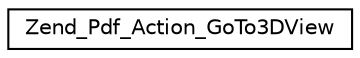 digraph G
{
  edge [fontname="Helvetica",fontsize="10",labelfontname="Helvetica",labelfontsize="10"];
  node [fontname="Helvetica",fontsize="10",shape=record];
  rankdir="LR";
  Node1 [label="Zend_Pdf_Action_GoTo3DView",height=0.2,width=0.4,color="black", fillcolor="white", style="filled",URL="$class_zend___pdf___action___go_to3_d_view.html"];
}
